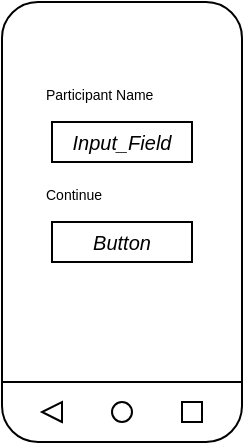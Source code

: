 <mxfile version="21.6.1" type="device">
  <diagram name="Page-1" id="MSWord-f3Ex53MhFXIVw">
    <mxGraphModel dx="552" dy="322" grid="1" gridSize="10" guides="1" tooltips="1" connect="1" arrows="1" fold="1" page="1" pageScale="1" pageWidth="120" pageHeight="220" math="0" shadow="0">
      <root>
        <mxCell id="0" />
        <mxCell id="1" parent="0" />
        <mxCell id="0Ugj_9mby8w8q8zqJfSq-1" value="" style="rounded=1;whiteSpace=wrap;html=1;" vertex="1" parent="1">
          <mxGeometry width="120" height="220" as="geometry" />
        </mxCell>
        <mxCell id="0Ugj_9mby8w8q8zqJfSq-2" value="" style="endArrow=none;html=1;rounded=0;endSize=0;startSize=0;" edge="1" parent="1">
          <mxGeometry width="50" height="50" relative="1" as="geometry">
            <mxPoint y="190" as="sourcePoint" />
            <mxPoint x="120" y="190" as="targetPoint" />
          </mxGeometry>
        </mxCell>
        <mxCell id="0Ugj_9mby8w8q8zqJfSq-5" value="" style="ellipse;whiteSpace=wrap;html=1;aspect=fixed;" vertex="1" parent="1">
          <mxGeometry x="55" y="200" width="10" height="10" as="geometry" />
        </mxCell>
        <mxCell id="0Ugj_9mby8w8q8zqJfSq-6" value="" style="triangle;whiteSpace=wrap;html=1;rotation=-180;" vertex="1" parent="1">
          <mxGeometry x="20" y="200" width="10" height="10" as="geometry" />
        </mxCell>
        <mxCell id="0Ugj_9mby8w8q8zqJfSq-8" value="" style="whiteSpace=wrap;html=1;aspect=fixed;" vertex="1" parent="1">
          <mxGeometry x="90" y="200" width="10" height="10" as="geometry" />
        </mxCell>
        <mxCell id="0Ugj_9mby8w8q8zqJfSq-9" value="&lt;font style=&quot;font-size: 10px;&quot;&gt;&lt;i&gt;Input_Field&lt;/i&gt;&lt;/font&gt;" style="rounded=0;whiteSpace=wrap;html=1;" vertex="1" parent="1">
          <mxGeometry x="25" y="60" width="70" height="20" as="geometry" />
        </mxCell>
        <mxCell id="0Ugj_9mby8w8q8zqJfSq-11" value="&lt;font style=&quot;font-size: 7px;&quot;&gt;Participant Name&lt;/font&gt;" style="text;html=1;strokeColor=none;fillColor=none;align=left;verticalAlign=middle;whiteSpace=wrap;rounded=0;" vertex="1" parent="1">
          <mxGeometry x="20" y="40" width="60" height="10" as="geometry" />
        </mxCell>
        <mxCell id="0Ugj_9mby8w8q8zqJfSq-15" value="&lt;font style=&quot;font-size: 7px;&quot;&gt;Continue&lt;/font&gt;" style="text;html=1;strokeColor=none;fillColor=none;align=left;verticalAlign=middle;whiteSpace=wrap;rounded=0;" vertex="1" parent="1">
          <mxGeometry x="20" y="90" width="60" height="10" as="geometry" />
        </mxCell>
        <mxCell id="0Ugj_9mby8w8q8zqJfSq-17" value="&lt;font style=&quot;font-size: 10px;&quot;&gt;&lt;i&gt;Button&lt;/i&gt;&lt;/font&gt;" style="rounded=0;whiteSpace=wrap;html=1;" vertex="1" parent="1">
          <mxGeometry x="25" y="110" width="70" height="20" as="geometry" />
        </mxCell>
      </root>
    </mxGraphModel>
  </diagram>
</mxfile>
